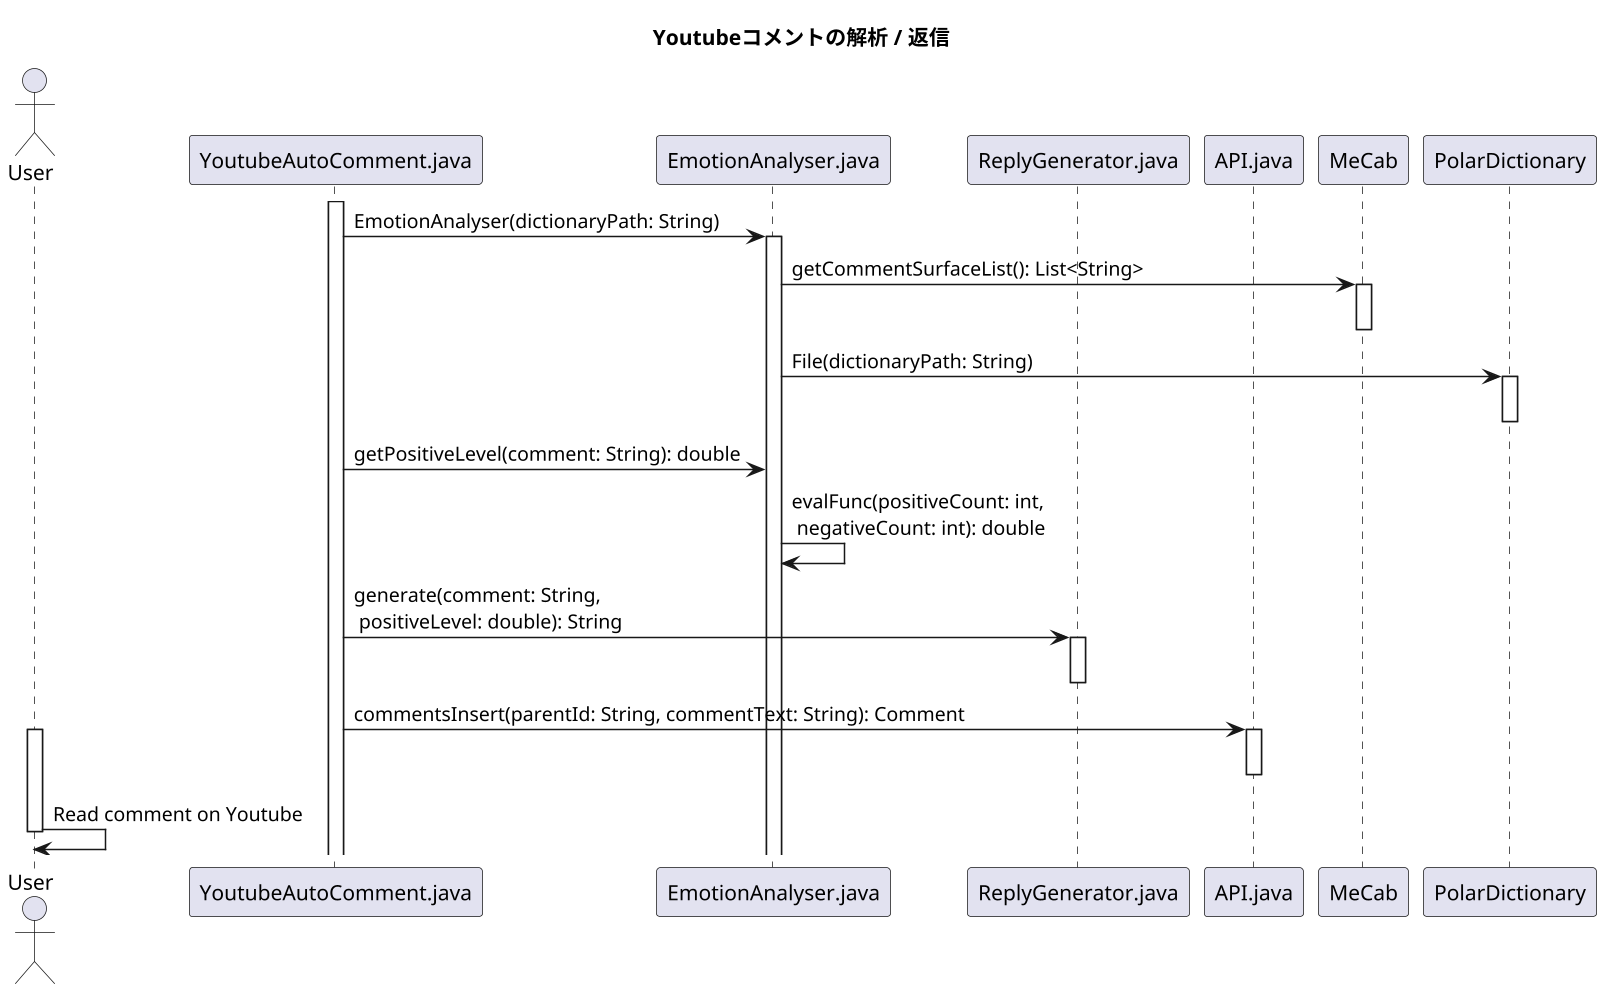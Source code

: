 ' @file      YoutubeAutoComment_SequenceDiagram_CommentAnalyser.pu
' @brief     高度情報演習2B プロジェクト計画書のシーケンス図の出力用ファイル（コメント解析パート）
' @note      java -jar plantuml.jar -graphvizdot C:\Graphviz\bin\dot.exe -charset UTF-8 .\*.pu
' @auther    AL18036 Kataoka Nagi
' @date      2020-12-17 15:58:33
' $Version   1.1
' $Revision  1.2
' @par       修正点：exec()削除，getCommentSurfaceList()の移動
' @see       https://qiita.com/opengl-8080/items/98c510b8ca060bdd2ea3

''''''''''''''''''''''''''''''''''''''''''''''''''''''''''''''''''''''''''''''''

@startuml out/SequenceDiagram_CommentAnalyser.png
scale 1.5
skinparam DefaultFontName メイリオ
' 可視性の変更
skinparam classAttributeIconSize 0

''''''''''''''''''''''''''''''''''''''''''''''''''

title
**Youtubeコメントの解析 / 返信**
end title

''''''''''''''''''''''''''''''''''''''''''''''''''''''''''''''''''''''''''''''''

actor User
participant YoutubeAutoComment.java
participant EmotionAnalyser.java
participant ReplyGenerator.java
participant API.java
participant MeCab
participant PolarDictionary

''''''''''''''''''''''''''''''''''''''''''''''''''''''''''''''''''''''''''''''''
activate YoutubeAutoComment.java
YoutubeAutoComment.java -> EmotionAnalyser.java: EmotionAnalyser(dictionaryPath: String)
activate EmotionAnalyser.java

''''''''''''''''''''''''''''''''''''''''''''''''''

EmotionAnalyser.java -> MeCab: getCommentSurfaceList(): List<String> 
' EmotionAnalyser.java -> MeCab: exec(String: mecabCommand): Process
activate MeCab
deactivate MeCab

''''''''''''''''''''''''''''''''''''''''''''''''''

EmotionAnalyser.java -> PolarDictionary: File(dictionaryPath: String)
activate PolarDictionary
deactivate PolarDictionary

''''''''''''''''''''''''''''''''''''''''''''''''''

YoutubeAutoComment.java -> EmotionAnalyser.java: getPositiveLevel(comment: String): double
EmotionAnalyser.java -> EmotionAnalyser.java: evalFunc(positiveCount: int,\n negativeCount: int): double

''''''''''''''''''''''''''''''''''''''''''''''''''

YoutubeAutoComment.java -> ReplyGenerator.java: generate(comment: String,\n positiveLevel: double): String
activate ReplyGenerator.java
deactivate ReplyGenerator.java

''''''''''''''''''''''''''''''''''''''''''''''''''

' でっちあげコメント
YoutubeAutoComment.java -> API.java:  commentsInsert(parentId: String, commentText: String): Comment
activate API.java
deactivate API.java

''''''''''''''''''''''''''''''''''''''''''''''''''

activate User
User -> User: Read comment on Youtube
deactivate User

@enduml
